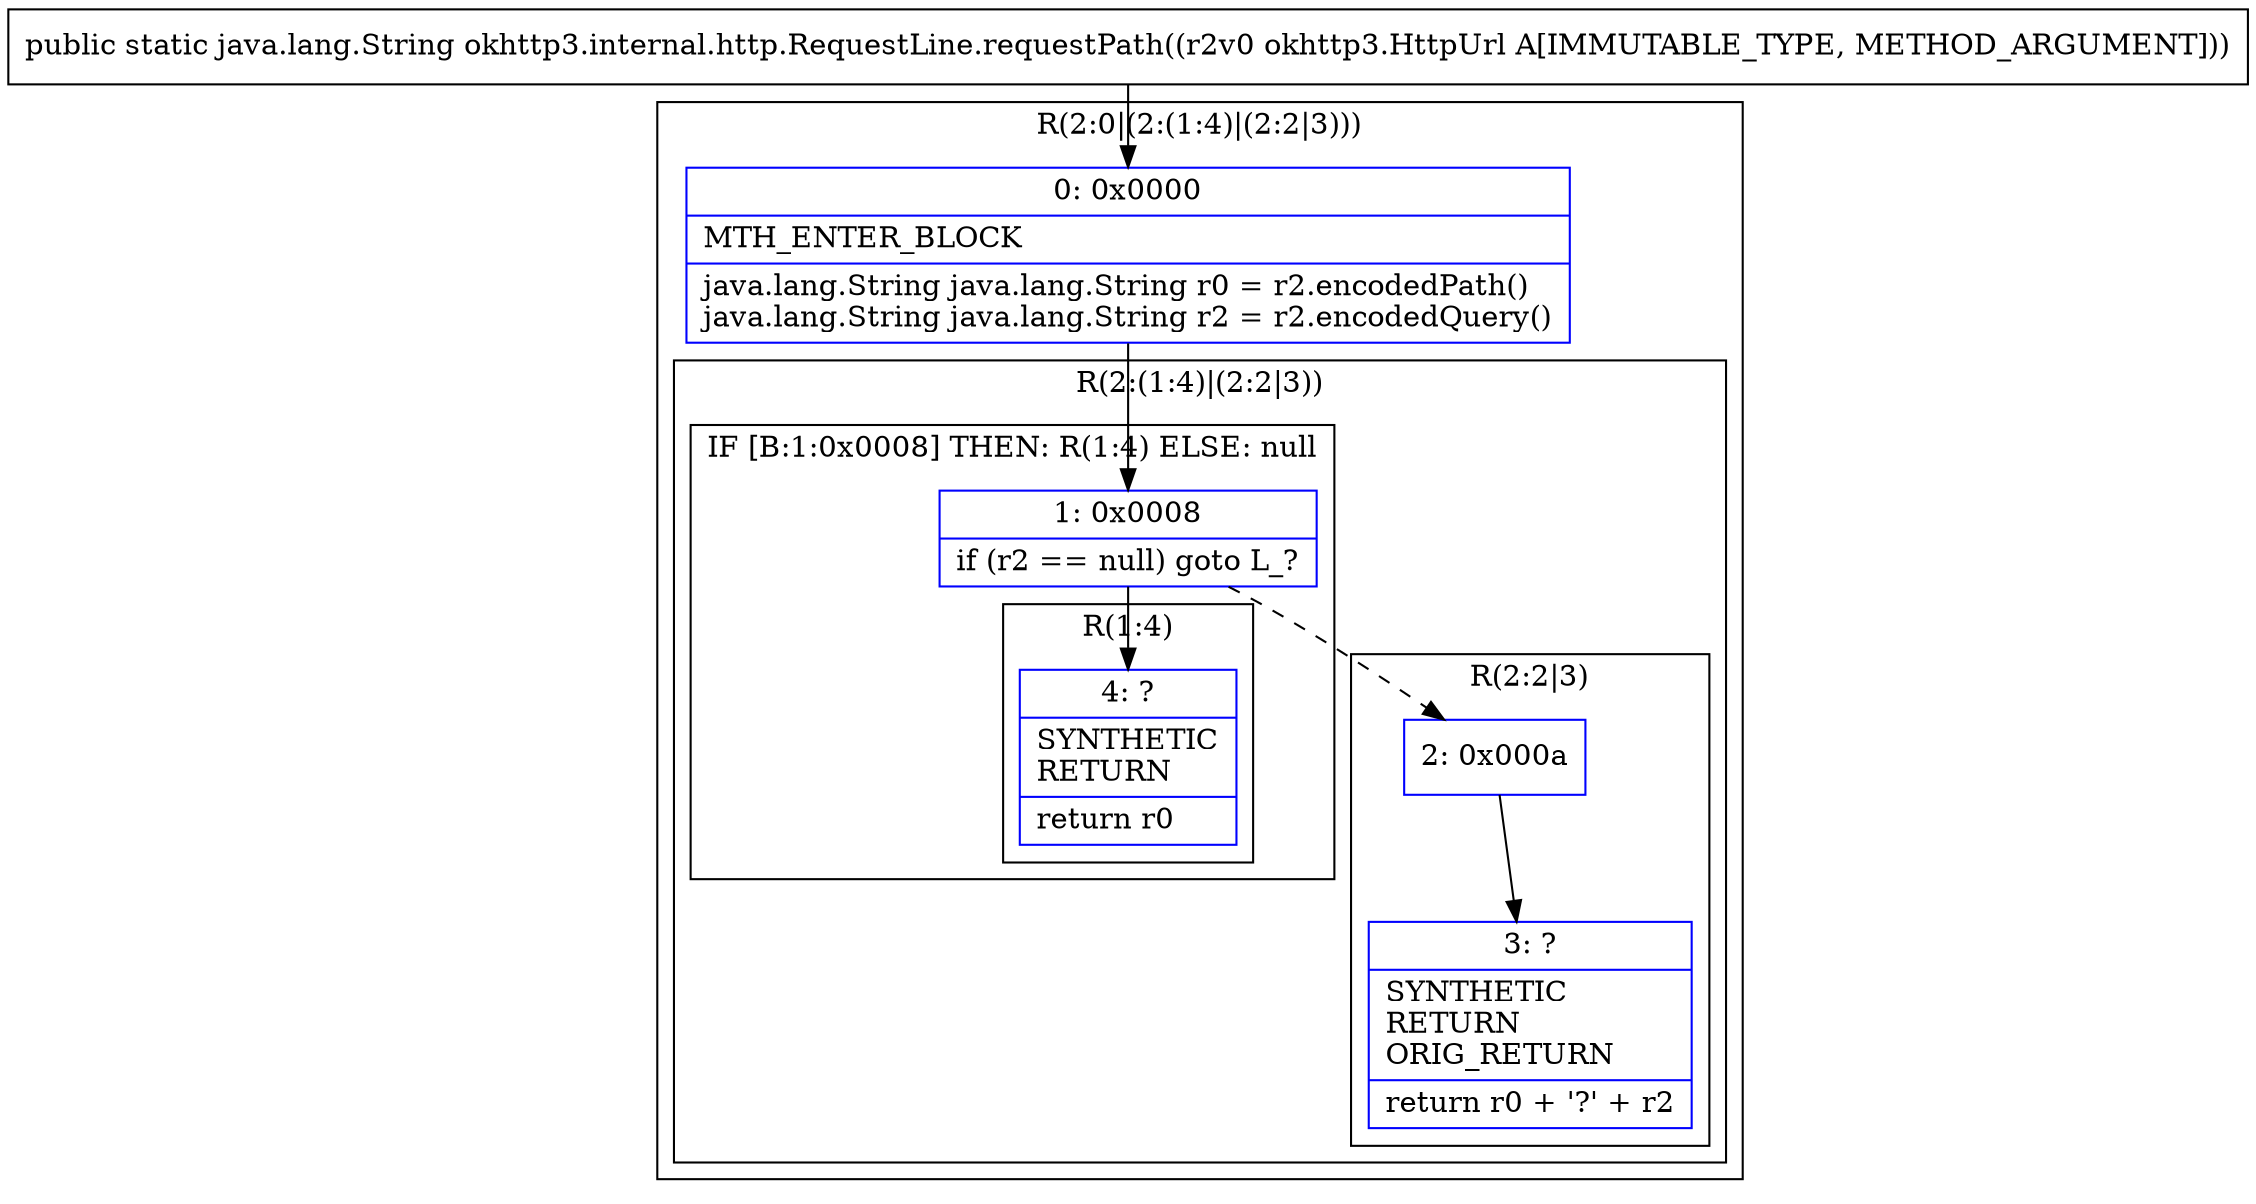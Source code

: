 digraph "CFG forokhttp3.internal.http.RequestLine.requestPath(Lokhttp3\/HttpUrl;)Ljava\/lang\/String;" {
subgraph cluster_Region_2128154360 {
label = "R(2:0|(2:(1:4)|(2:2|3)))";
node [shape=record,color=blue];
Node_0 [shape=record,label="{0\:\ 0x0000|MTH_ENTER_BLOCK\l|java.lang.String java.lang.String r0 = r2.encodedPath()\ljava.lang.String java.lang.String r2 = r2.encodedQuery()\l}"];
subgraph cluster_Region_801820515 {
label = "R(2:(1:4)|(2:2|3))";
node [shape=record,color=blue];
subgraph cluster_IfRegion_418269802 {
label = "IF [B:1:0x0008] THEN: R(1:4) ELSE: null";
node [shape=record,color=blue];
Node_1 [shape=record,label="{1\:\ 0x0008|if (r2 == null) goto L_?\l}"];
subgraph cluster_Region_1219111745 {
label = "R(1:4)";
node [shape=record,color=blue];
Node_4 [shape=record,label="{4\:\ ?|SYNTHETIC\lRETURN\l|return r0\l}"];
}
}
subgraph cluster_Region_16662983 {
label = "R(2:2|3)";
node [shape=record,color=blue];
Node_2 [shape=record,label="{2\:\ 0x000a}"];
Node_3 [shape=record,label="{3\:\ ?|SYNTHETIC\lRETURN\lORIG_RETURN\l|return r0 + '?' + r2\l}"];
}
}
}
MethodNode[shape=record,label="{public static java.lang.String okhttp3.internal.http.RequestLine.requestPath((r2v0 okhttp3.HttpUrl A[IMMUTABLE_TYPE, METHOD_ARGUMENT])) }"];
MethodNode -> Node_0;
Node_0 -> Node_1;
Node_1 -> Node_2[style=dashed];
Node_1 -> Node_4;
Node_2 -> Node_3;
}

